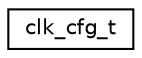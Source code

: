 digraph "Graphical Class Hierarchy"
{
 // LATEX_PDF_SIZE
  edge [fontname="Helvetica",fontsize="10",labelfontname="Helvetica",labelfontsize="10"];
  node [fontname="Helvetica",fontsize="10",shape=record];
  rankdir="LR";
  Node0 [label="clk_cfg_t",height=0.2,width=0.4,color="black", fillcolor="white", style="filled",URL="$structclk__cfg__t.html",tooltip="Clock configuration."];
}
